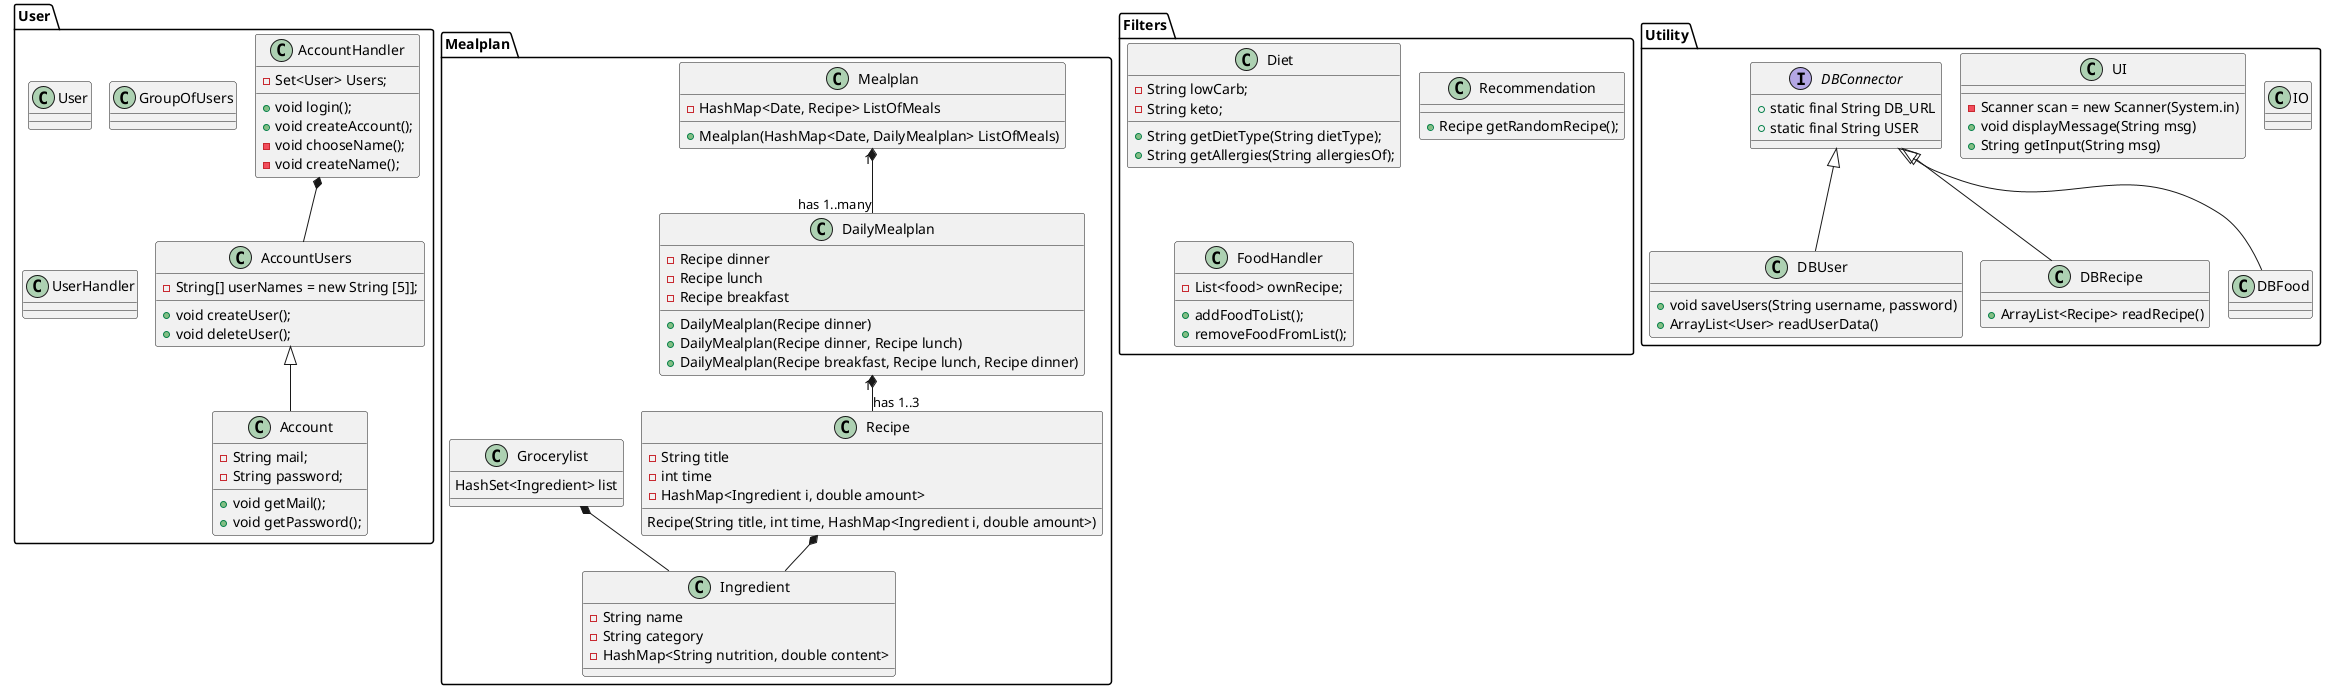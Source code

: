 @startuml
'https://plantuml.com/class-diagram
!pragma layout smetana

Package User{
class Account
class AccountUsers
class AccountHandler

'Label on relations
AccountUsers <|-- Account
AccountHandler *-- AccountUsers

'Methods and attributes
Account : - String mail;
Account : - String password;
Account : + void getMail();
Account : + void getPassword();

AccountUsers : - String[] userNames = new String [5]];
AccountUsers : + void createUser();
AccountUsers : + void deleteUser();

AccountHandler : + void login();
AccountHandler : + void createAccount();
AccountHandler : - Set<User> Users;
AccountHandler : - void chooseName();
AccountHandler : - void createName();

class User
class GroupOfUsers
class UserHandler
}

Package Mealplan{
class Mealplan
Mealplan : - HashMap<Date, Recipe> ListOfMeals
Mealplan : + Mealplan(HashMap<Date, DailyMealplan> ListOfMeals)
class DailyMealplan
DailyMealplan : - Recipe dinner
DailyMealplan : - Recipe lunch
DailyMealplan : - Recipe breakfast
DailyMealplan : + DailyMealplan(Recipe dinner)
DailyMealplan : + DailyMealplan(Recipe dinner, Recipe lunch)
DailyMealplan : + DailyMealplan(Recipe breakfast, Recipe lunch, Recipe dinner)
class Recipe
Recipe : - String title
Recipe : - int time
Recipe : - HashMap<Ingredient i, double amount>
Recipe : Recipe(String title, int time, HashMap<Ingredient i, double amount>)
class Ingredient
Ingredient : - String name
Ingredient : - String category
Ingredient : - HashMap<String nutrition, double content>
class Grocerylist
Grocerylist : HashSet<Ingredient> list

'Label on relations
Mealplan "1" *-- "has 1..many" DailyMealplan
DailyMealplan "1" *-- "has 1..3" Recipe
Recipe *-- Ingredient
Grocerylist *-- Ingredient
}

Package Filters{
class Diet
'behøves felter vedr. diæt typer?
Diet : - String lowCarb;
Diet : - String keto;

Diet : + String getDietType(String dietType);
Diet : + String getAllergies(String allergiesOf);

class Recommendation
Recommendation : + Recipe getRandomRecipe();

class FoodHandler
FoodHandler : - List<food> ownRecipe;
FoodHandler : + addFoodToList();
FoodHandler : + removeFoodFromList();

}



Package Utility{
class IO
class UI
interface DBConnector
class DBUser
class DBRecipe
class DBFood


UI : - Scanner scan = new Scanner(System.in)
UI : + void displayMessage(String msg)
UI : + String getInput(String msg)

DBConnector : + static final String DB_URL
DBConnector : + static final String USER
DBUser : + void saveUsers(String username, password)
DBUser : + ArrayList<User> readUserData()

DBRecipe : + ArrayList<Recipe> readRecipe()

}


'Label on relations
DBConnector <|-- DBUser
DBConnector <|-- DBRecipe
DBConnector <|-- DBFood

'User *-- Grocerylist
'Recipe *-- Diet
'Recipe *-- DBConnector
'Ingredient *-- DBConnector
@enduml